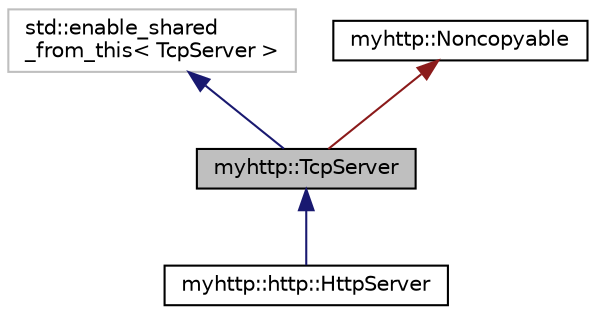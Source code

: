 digraph "myhttp::TcpServer"
{
 // LATEX_PDF_SIZE
  edge [fontname="Helvetica",fontsize="10",labelfontname="Helvetica",labelfontsize="10"];
  node [fontname="Helvetica",fontsize="10",shape=record];
  Node1 [label="myhttp::TcpServer",height=0.2,width=0.4,color="black", fillcolor="grey75", style="filled", fontcolor="black",tooltip="封装了TcpServer的启动与运行相关函数 server类的核心是封装 socket的地址绑定bind，和listen函数，接受发起请求的sock；"];
  Node2 -> Node1 [dir="back",color="midnightblue",fontsize="10",style="solid",fontname="Helvetica"];
  Node2 [label="std::enable_shared\l_from_this\< TcpServer \>",height=0.2,width=0.4,color="grey75", fillcolor="white", style="filled",tooltip=" "];
  Node3 -> Node1 [dir="back",color="firebrick4",fontsize="10",style="solid",fontname="Helvetica"];
  Node3 [label="myhttp::Noncopyable",height=0.2,width=0.4,color="black", fillcolor="white", style="filled",URL="$classmyhttp_1_1Noncopyable.html",tooltip=" "];
  Node1 -> Node4 [dir="back",color="midnightblue",fontsize="10",style="solid",fontname="Helvetica"];
  Node4 [label="myhttp::http::HttpServer",height=0.2,width=0.4,color="black", fillcolor="white", style="filled",URL="$classmyhttp_1_1http_1_1HttpServer.html",tooltip="HTTP服务器类"];
}
